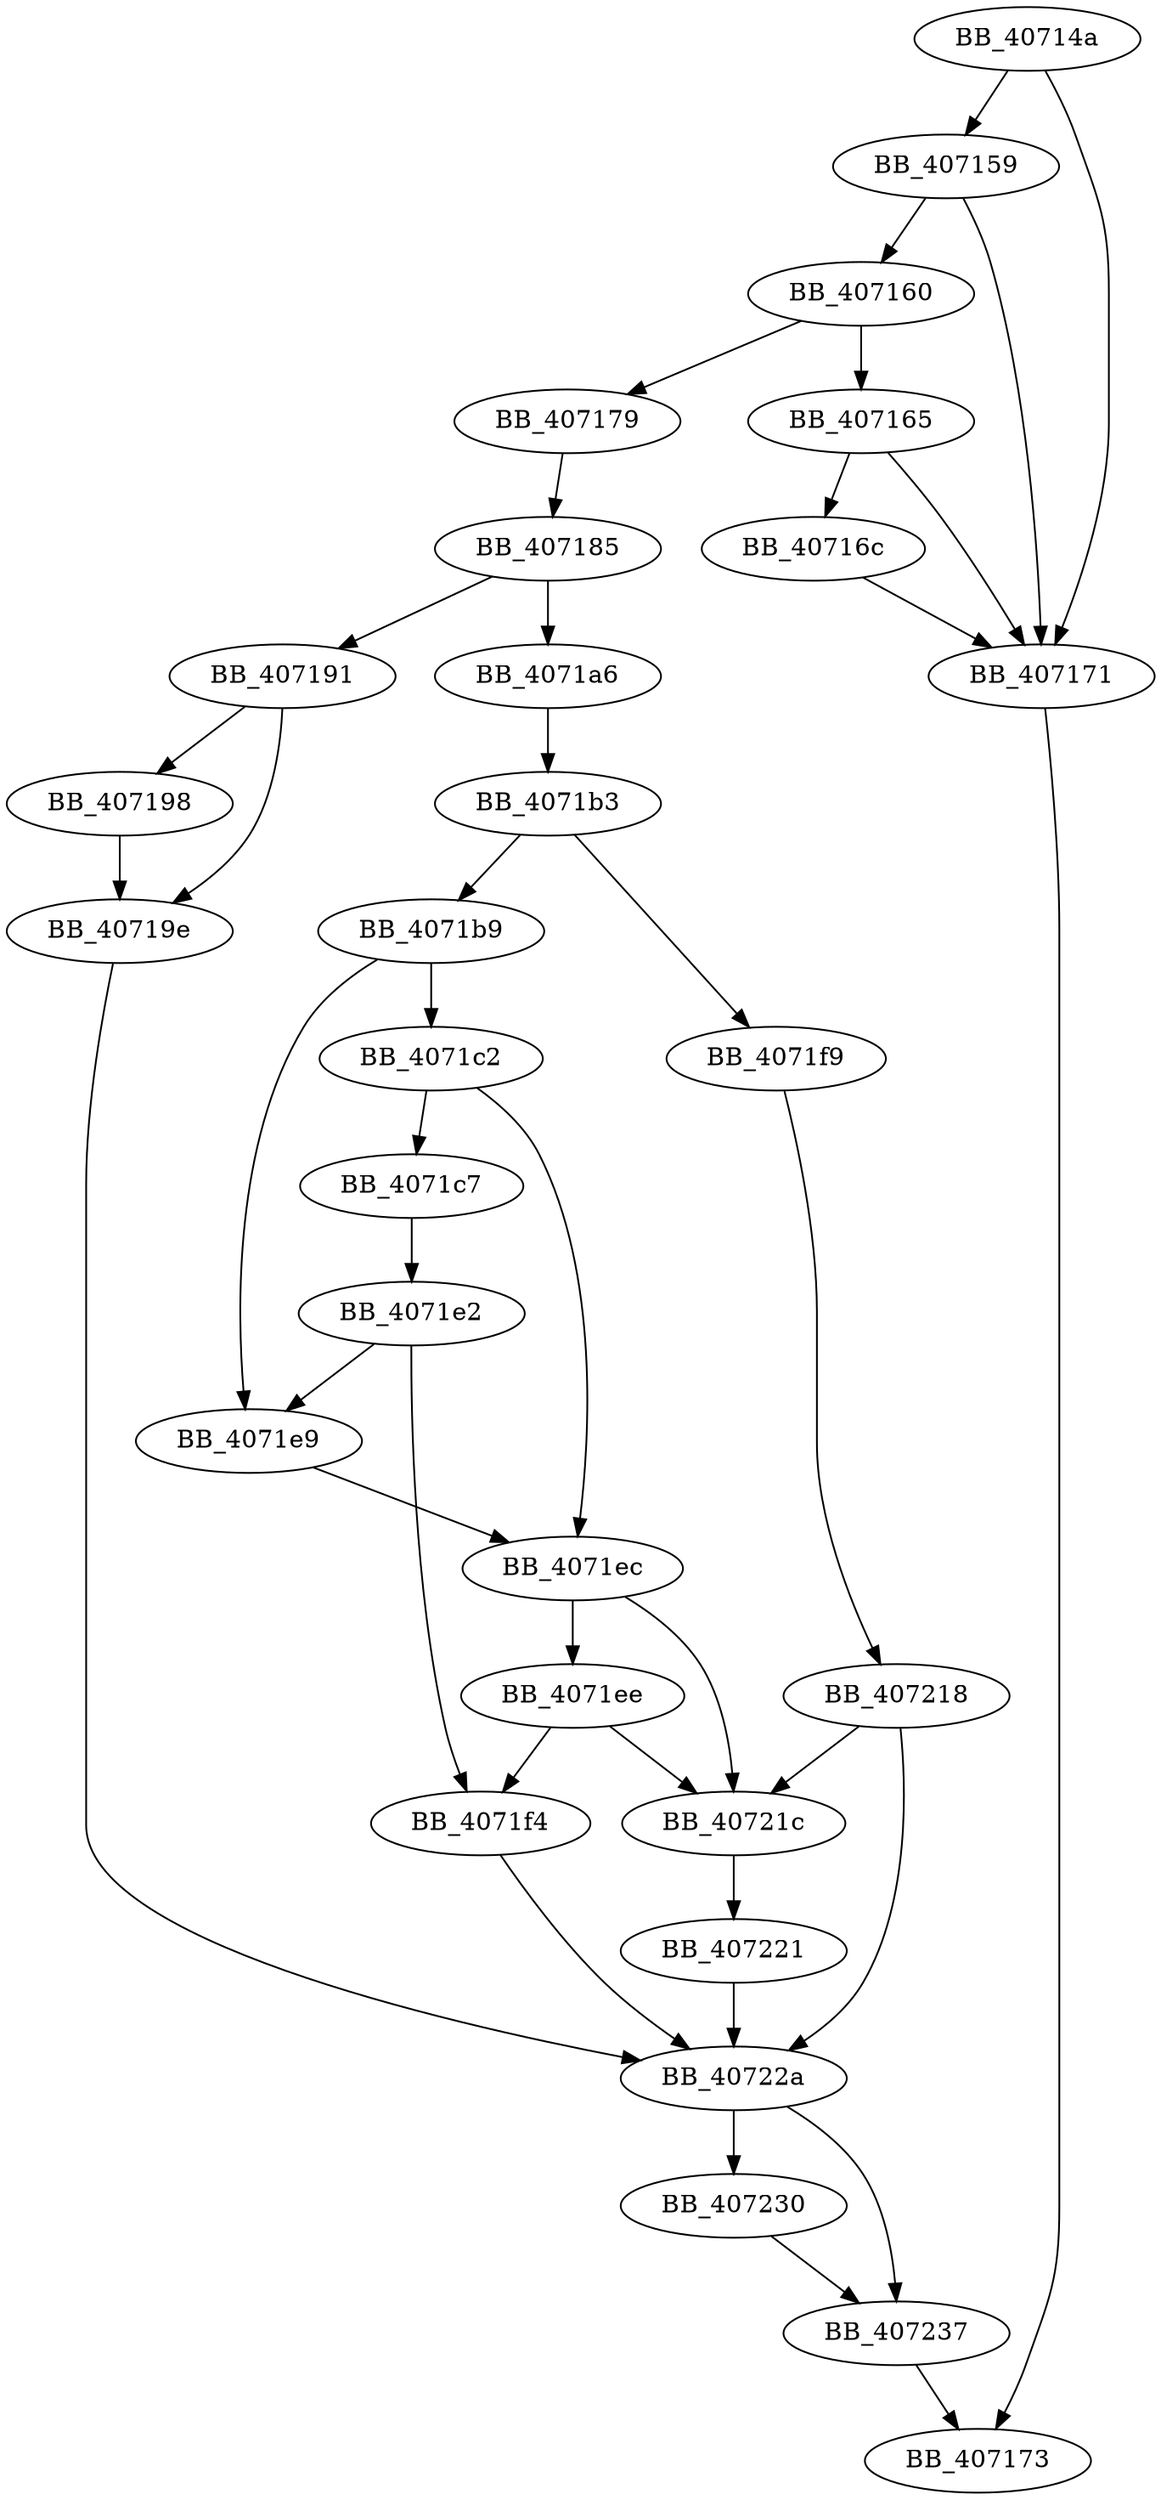 DiGraph __mbtowc_l{
BB_40714a->BB_407159
BB_40714a->BB_407171
BB_407159->BB_407160
BB_407159->BB_407171
BB_407160->BB_407165
BB_407160->BB_407179
BB_407165->BB_40716c
BB_407165->BB_407171
BB_40716c->BB_407171
BB_407171->BB_407173
BB_407179->BB_407185
BB_407185->BB_407191
BB_407185->BB_4071a6
BB_407191->BB_407198
BB_407191->BB_40719e
BB_407198->BB_40719e
BB_40719e->BB_40722a
BB_4071a6->BB_4071b3
BB_4071b3->BB_4071b9
BB_4071b3->BB_4071f9
BB_4071b9->BB_4071c2
BB_4071b9->BB_4071e9
BB_4071c2->BB_4071c7
BB_4071c2->BB_4071ec
BB_4071c7->BB_4071e2
BB_4071e2->BB_4071e9
BB_4071e2->BB_4071f4
BB_4071e9->BB_4071ec
BB_4071ec->BB_4071ee
BB_4071ec->BB_40721c
BB_4071ee->BB_4071f4
BB_4071ee->BB_40721c
BB_4071f4->BB_40722a
BB_4071f9->BB_407218
BB_407218->BB_40721c
BB_407218->BB_40722a
BB_40721c->BB_407221
BB_407221->BB_40722a
BB_40722a->BB_407230
BB_40722a->BB_407237
BB_407230->BB_407237
BB_407237->BB_407173
}
